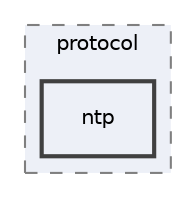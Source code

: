 digraph "/Users/jlu/zeek/src/analyzer/protocol/ntp"
{
 // LATEX_PDF_SIZE
  edge [fontname="Helvetica",fontsize="10",labelfontname="Helvetica",labelfontsize="10"];
  node [fontname="Helvetica",fontsize="10",shape=record];
  compound=true
  subgraph clusterdir_5b88579d87e8de5dcee2ef4958d0594c {
    graph [ bgcolor="#edf0f7", pencolor="grey50", style="filled,dashed,", label="protocol", fontname="Helvetica", fontsize="10", URL="dir_5b88579d87e8de5dcee2ef4958d0594c.html"]
  dir_0d4e51f840229feace9d385f161f1c3e [shape=box, label="ntp", style="filled,bold,", fillcolor="#edf0f7", color="grey25", URL="dir_0d4e51f840229feace9d385f161f1c3e.html"];
  }
}
